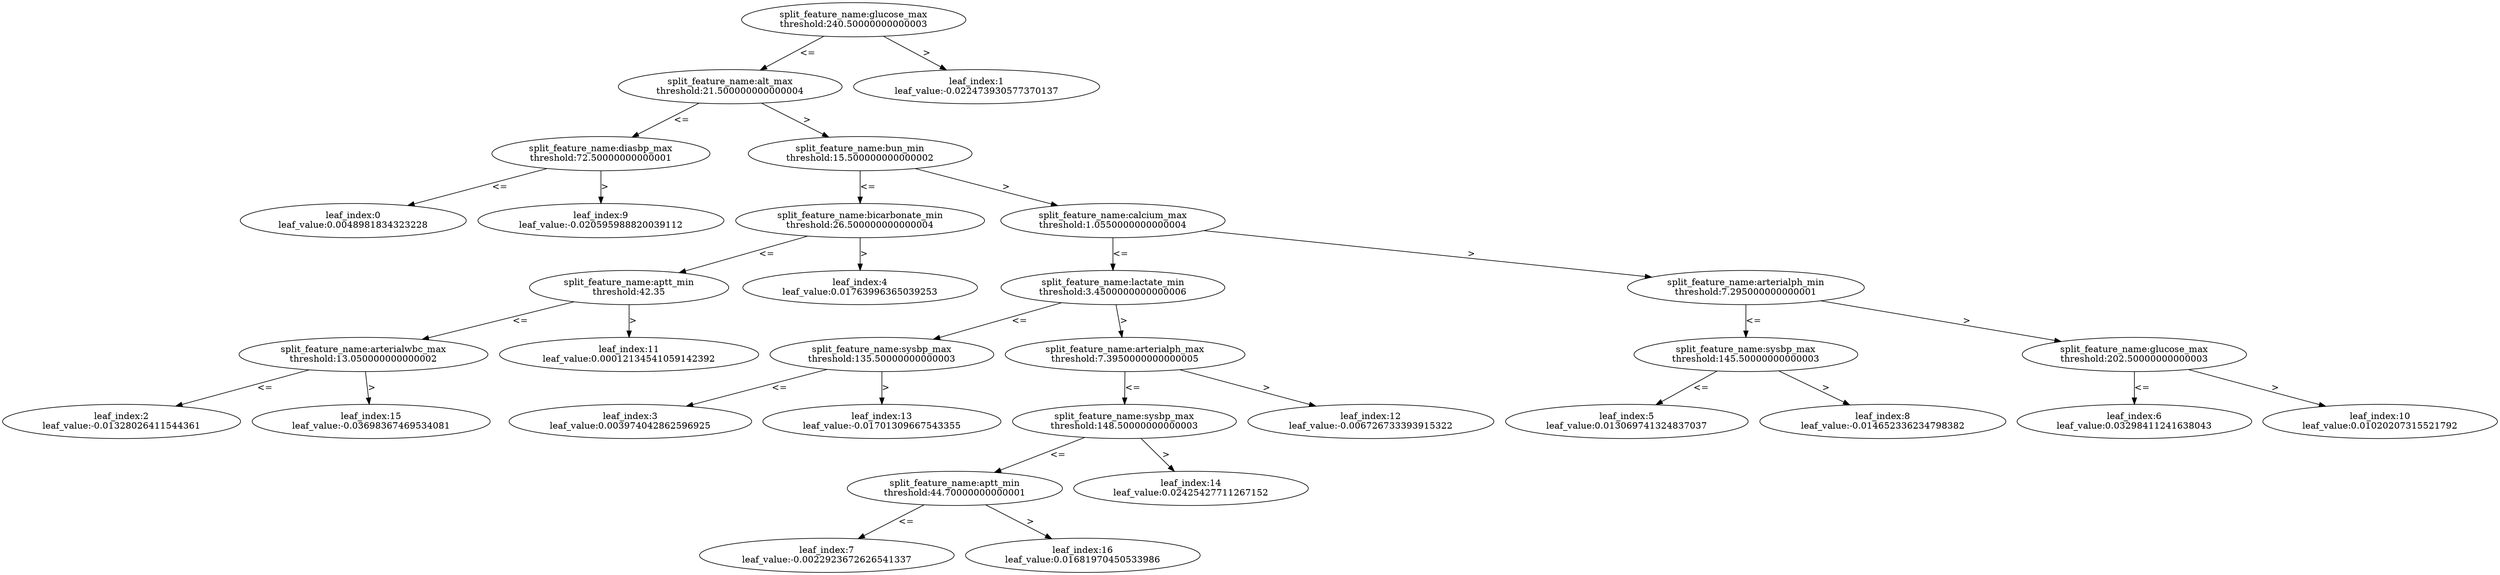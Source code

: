 digraph Tree84 {
	split0 [label="split_feature_name:glucose_max
threshold:240.50000000000003"]
	split1 [label="split_feature_name:alt_max
threshold:21.500000000000004"]
	split8 [label="split_feature_name:diasbp_max
threshold:72.50000000000001"]
	leaf0 [label="leaf_index:0
leaf_value:0.0048981834323228"]
	split8 -> leaf0 [label="<="]
	leaf9 [label="leaf_index:9
leaf_value:-0.020595988820039112"]
	split8 -> leaf9 [label=">"]
	split1 -> split8 [label="<="]
	split2 [label="split_feature_name:bun_min
threshold:15.500000000000002"]
	split3 [label="split_feature_name:bicarbonate_min
threshold:26.500000000000004"]
	split10 [label="split_feature_name:aptt_min
threshold:42.35"]
	split14 [label="split_feature_name:arterialwbc_max
threshold:13.050000000000002"]
	leaf2 [label="leaf_index:2
leaf_value:-0.01328026411544361"]
	split14 -> leaf2 [label="<="]
	leaf15 [label="leaf_index:15
leaf_value:-0.03698367469534081"]
	split14 -> leaf15 [label=">"]
	split10 -> split14 [label="<="]
	leaf11 [label="leaf_index:11
leaf_value:0.00012134541059142392"]
	split10 -> leaf11 [label=">"]
	split3 -> split10 [label="<="]
	leaf4 [label="leaf_index:4
leaf_value:0.01763996365039253"]
	split3 -> leaf4 [label=">"]
	split2 -> split3 [label="<="]
	split4 [label="split_feature_name:calcium_max
threshold:1.0550000000000004"]
	split6 [label="split_feature_name:lactate_min
threshold:3.4500000000000006"]
	split12 [label="split_feature_name:sysbp_max
threshold:135.50000000000003"]
	leaf3 [label="leaf_index:3
leaf_value:0.003974042862596925"]
	split12 -> leaf3 [label="<="]
	leaf13 [label="leaf_index:13
leaf_value:-0.01701309667543355"]
	split12 -> leaf13 [label=">"]
	split6 -> split12 [label="<="]
	split11 [label="split_feature_name:arterialph_max
threshold:7.3950000000000005"]
	split13 [label="split_feature_name:sysbp_max
threshold:148.50000000000003"]
	split15 [label="split_feature_name:aptt_min
threshold:44.70000000000001"]
	leaf7 [label="leaf_index:7
leaf_value:-0.0022923672626541337"]
	split15 -> leaf7 [label="<="]
	leaf16 [label="leaf_index:16
leaf_value:0.01681970450533986"]
	split15 -> leaf16 [label=">"]
	split13 -> split15 [label="<="]
	leaf14 [label="leaf_index:14
leaf_value:0.02425427711267152"]
	split13 -> leaf14 [label=">"]
	split11 -> split13 [label="<="]
	leaf12 [label="leaf_index:12
leaf_value:-0.006726733393915322"]
	split11 -> leaf12 [label=">"]
	split6 -> split11 [label=">"]
	split4 -> split6 [label="<="]
	split5 [label="split_feature_name:arterialph_min
threshold:7.295000000000001"]
	split7 [label="split_feature_name:sysbp_max
threshold:145.50000000000003"]
	leaf5 [label="leaf_index:5
leaf_value:0.013069741324837037"]
	split7 -> leaf5 [label="<="]
	leaf8 [label="leaf_index:8
leaf_value:-0.014652336234798382"]
	split7 -> leaf8 [label=">"]
	split5 -> split7 [label="<="]
	split9 [label="split_feature_name:glucose_max
threshold:202.50000000000003"]
	leaf6 [label="leaf_index:6
leaf_value:0.03298411241638043"]
	split9 -> leaf6 [label="<="]
	leaf10 [label="leaf_index:10
leaf_value:0.01020207315521792"]
	split9 -> leaf10 [label=">"]
	split5 -> split9 [label=">"]
	split4 -> split5 [label=">"]
	split2 -> split4 [label=">"]
	split1 -> split2 [label=">"]
	split0 -> split1 [label="<="]
	leaf1 [label="leaf_index:1
leaf_value:-0.022473930577370137"]
	split0 -> leaf1 [label=">"]
}

